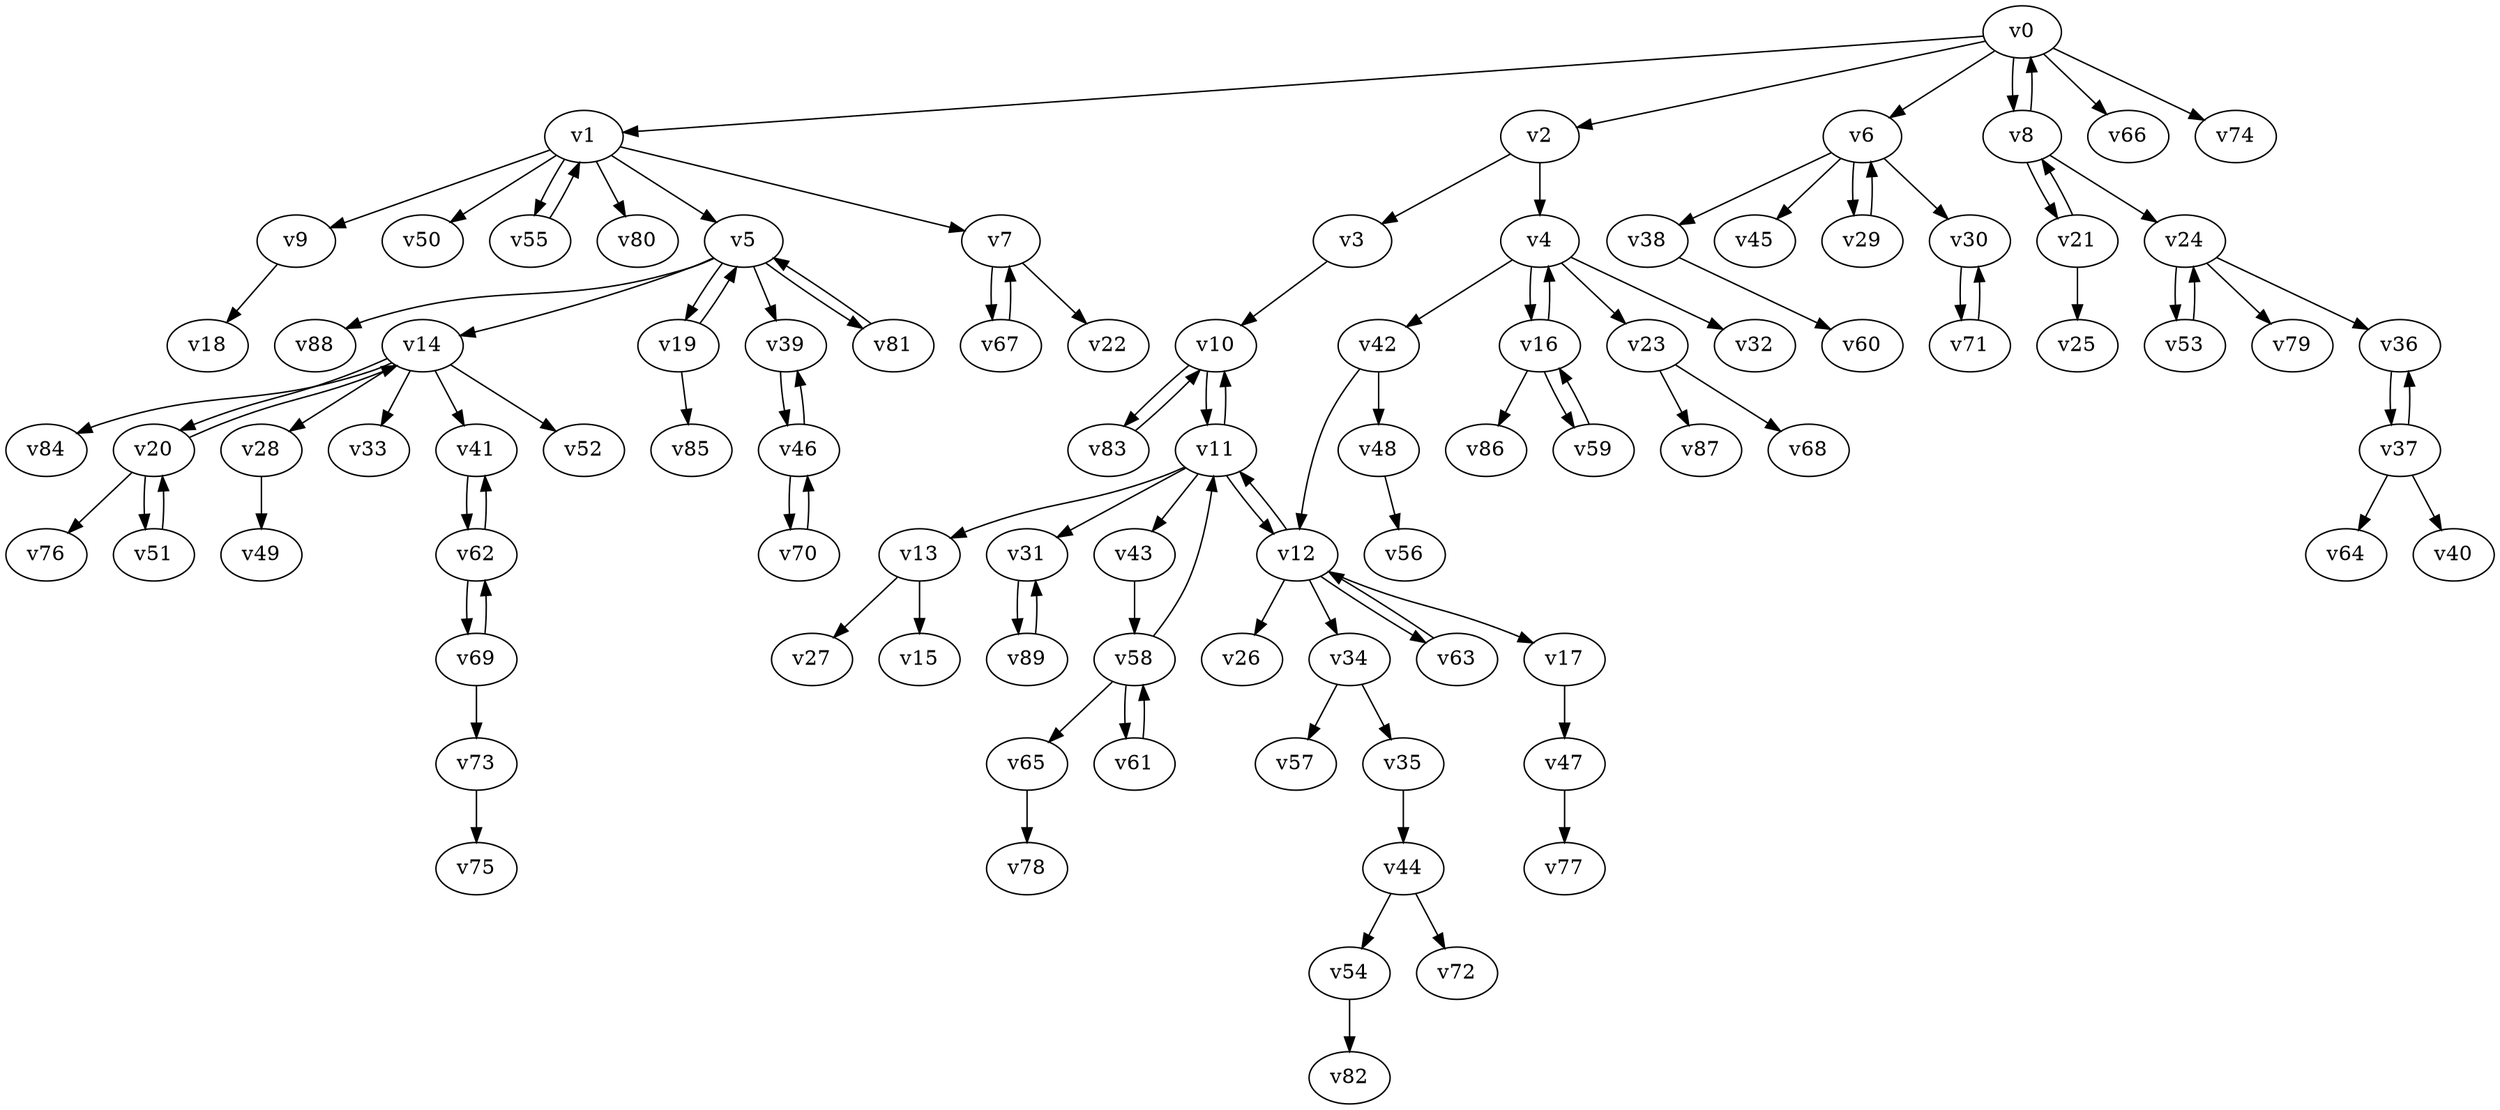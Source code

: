 digraph test122 {
    v0 [name="v0", player=0, weight=1];
    v1 [name="v1", player=1, weight=9];
    v2 [name="v2", player=0, weight=9];
    v3 [name="v3", player=1, weight=16];
    v4 [name="v4", player=0, weight=5];
    v5 [name="v5", player=1, weight=11];
    v6 [name="v6", player=0, weight=3];
    v7 [name="v7", player=1, weight=10];
    v8 [name="v8", player=0, weight=11];
    v9 [name="v9", player=1, weight=6];
    v10 [name="v10", player=0, weight=4];
    v11 [name="v11", player=1, weight=6];
    v12 [name="v12", player=0, weight=14];
    v13 [name="v13", player=1, weight=10];
    v14 [name="v14", player=0, weight=9];
    v15 [name="v15", player=1, weight=13];
    v16 [name="v16", player=0, weight=2];
    v17 [name="v17", player=1, weight=2];
    v18 [name="v18", player=0, weight=16];
    v19 [name="v19", player=1, weight=2];
    v20 [name="v20", player=0, weight=10];
    v21 [name="v21", player=1, weight=14];
    v22 [name="v22", player=0, weight=0];
    v23 [name="v23", player=1, weight=7];
    v24 [name="v24", player=0, weight=8];
    v25 [name="v25", player=1, weight=8];
    v26 [name="v26", player=0, weight=0];
    v27 [name="v27", player=1, weight=9];
    v28 [name="v28", player=0, weight=9];
    v29 [name="v29", player=1, weight=-2];
    v30 [name="v30", player=0, weight=7];
    v31 [name="v31", player=1, weight=11];
    v32 [name="v32", player=0, weight=1];
    v33 [name="v33", player=1, weight=-1];
    v34 [name="v34", player=0, weight=12];
    v35 [name="v35", player=1, weight=12];
    v36 [name="v36", player=0, weight=12];
    v37 [name="v37", player=1, weight=6];
    v38 [name="v38", player=0, weight=9];
    v39 [name="v39", player=1, weight=4];
    v40 [name="v40", player=0, weight=11];
    v41 [name="v41", player=1, weight=10];
    v42 [name="v42", player=0, weight=1];
    v43 [name="v43", player=1, weight=10];
    v44 [name="v44", player=0, weight=4];
    v45 [name="v45", player=1, weight=3];
    v46 [name="v46", player=0, weight=14];
    v47 [name="v47", player=1, weight=15];
    v48 [name="v48", player=0, weight=12];
    v49 [name="v49", player=1, weight=16];
    v50 [name="v50", player=0, weight=18];
    v51 [name="v51", player=1, weight=15];
    v52 [name="v52", player=0, weight=1];
    v53 [name="v53", player=1, weight=0];
    v54 [name="v54", player=0, weight=12];
    v55 [name="v55", player=1, weight=1];
    v56 [name="v56", player=0, weight=-3];
    v57 [name="v57", player=1, weight=5];
    v58 [name="v58", player=0, weight=4];
    v59 [name="v59", player=1, weight=17];
    v60 [name="v60", player=0, weight=14];
    v61 [name="v61", player=1, weight=1];
    v62 [name="v62", player=0, weight=7];
    v63 [name="v63", player=1, weight=10];
    v64 [name="v64", player=0, weight=17];
    v65 [name="v65", player=1, weight=17];
    v66 [name="v66", player=0, weight=10];
    v67 [name="v67", player=1, weight=-1];
    v68 [name="v68", player=0, weight=4];
    v69 [name="v69", player=1, weight=3];
    v70 [name="v70", player=0, weight=10];
    v71 [name="v71", player=1, weight=8];
    v72 [name="v72", player=0, weight=5];
    v73 [name="v73", player=1, weight=5];
    v74 [name="v74", player=0, weight=12];
    v75 [name="v75", player=1, weight=0];
    v76 [name="v76", player=0, weight=18];
    v77 [name="v77", player=1, weight=3];
    v78 [name="v78", player=0, weight=9];
    v79 [name="v79", player=1, weight=12];
    v80 [name="v80", player=0, weight=1];
    v81 [name="v81", player=1, weight=14];
    v82 [name="v82", player=0, weight=11];
    v83 [name="v83", player=1, weight=12];
    v84 [name="v84", player=0, weight=1];
    v85 [name="v85", player=1, weight=15];
    v86 [name="v86", player=0, weight=12];
    v87 [name="v87", player=1, weight=-2];
    v88 [name="v88", player=0, weight=8];
    v89 [name="v89", player=1, weight=2];
    v0 -> v1;
    v0 -> v2;
    v2 -> v3;
    v2 -> v4;
    v1 -> v5;
    v0 -> v6;
    v1 -> v7;
    v0 -> v8;
    v8 -> v0;
    v1 -> v9;
    v3 -> v10;
    v10 -> v11;
    v11 -> v10;
    v11 -> v12;
    v12 -> v11;
    v11 -> v13;
    v5 -> v14;
    v13 -> v15;
    v4 -> v16;
    v16 -> v4;
    v12 -> v17;
    v9 -> v18;
    v5 -> v19;
    v19 -> v5;
    v14 -> v20;
    v20 -> v14;
    v8 -> v21;
    v21 -> v8;
    v7 -> v22;
    v4 -> v23;
    v8 -> v24;
    v21 -> v25;
    v12 -> v26;
    v13 -> v27;
    v14 -> v28;
    v6 -> v29;
    v29 -> v6;
    v6 -> v30;
    v11 -> v31;
    v4 -> v32;
    v14 -> v33;
    v12 -> v34;
    v34 -> v35;
    v24 -> v36;
    v36 -> v37;
    v37 -> v36;
    v6 -> v38;
    v5 -> v39;
    v37 -> v40;
    v14 -> v41;
    v4 -> v42;
    v11 -> v43;
    v35 -> v44;
    v6 -> v45;
    v39 -> v46;
    v46 -> v39;
    v17 -> v47;
    v42 -> v48;
    v28 -> v49;
    v1 -> v50;
    v20 -> v51;
    v51 -> v20;
    v14 -> v52;
    v24 -> v53;
    v53 -> v24;
    v44 -> v54;
    v1 -> v55;
    v55 -> v1;
    v48 -> v56;
    v34 -> v57;
    v43 -> v58;
    v16 -> v59;
    v59 -> v16;
    v38 -> v60;
    v58 -> v61;
    v61 -> v58;
    v41 -> v62;
    v62 -> v41;
    v12 -> v63;
    v63 -> v12;
    v37 -> v64;
    v58 -> v65;
    v0 -> v66;
    v7 -> v67;
    v67 -> v7;
    v23 -> v68;
    v62 -> v69;
    v69 -> v62;
    v46 -> v70;
    v70 -> v46;
    v30 -> v71;
    v71 -> v30;
    v44 -> v72;
    v69 -> v73;
    v0 -> v74;
    v73 -> v75;
    v20 -> v76;
    v47 -> v77;
    v65 -> v78;
    v24 -> v79;
    v1 -> v80;
    v5 -> v81;
    v81 -> v5;
    v54 -> v82;
    v10 -> v83;
    v83 -> v10;
    v14 -> v84;
    v19 -> v85;
    v16 -> v86;
    v23 -> v87;
    v5 -> v88;
    v31 -> v89;
    v89 -> v31;
    v42 -> v12;
    v58 -> v11;
}
